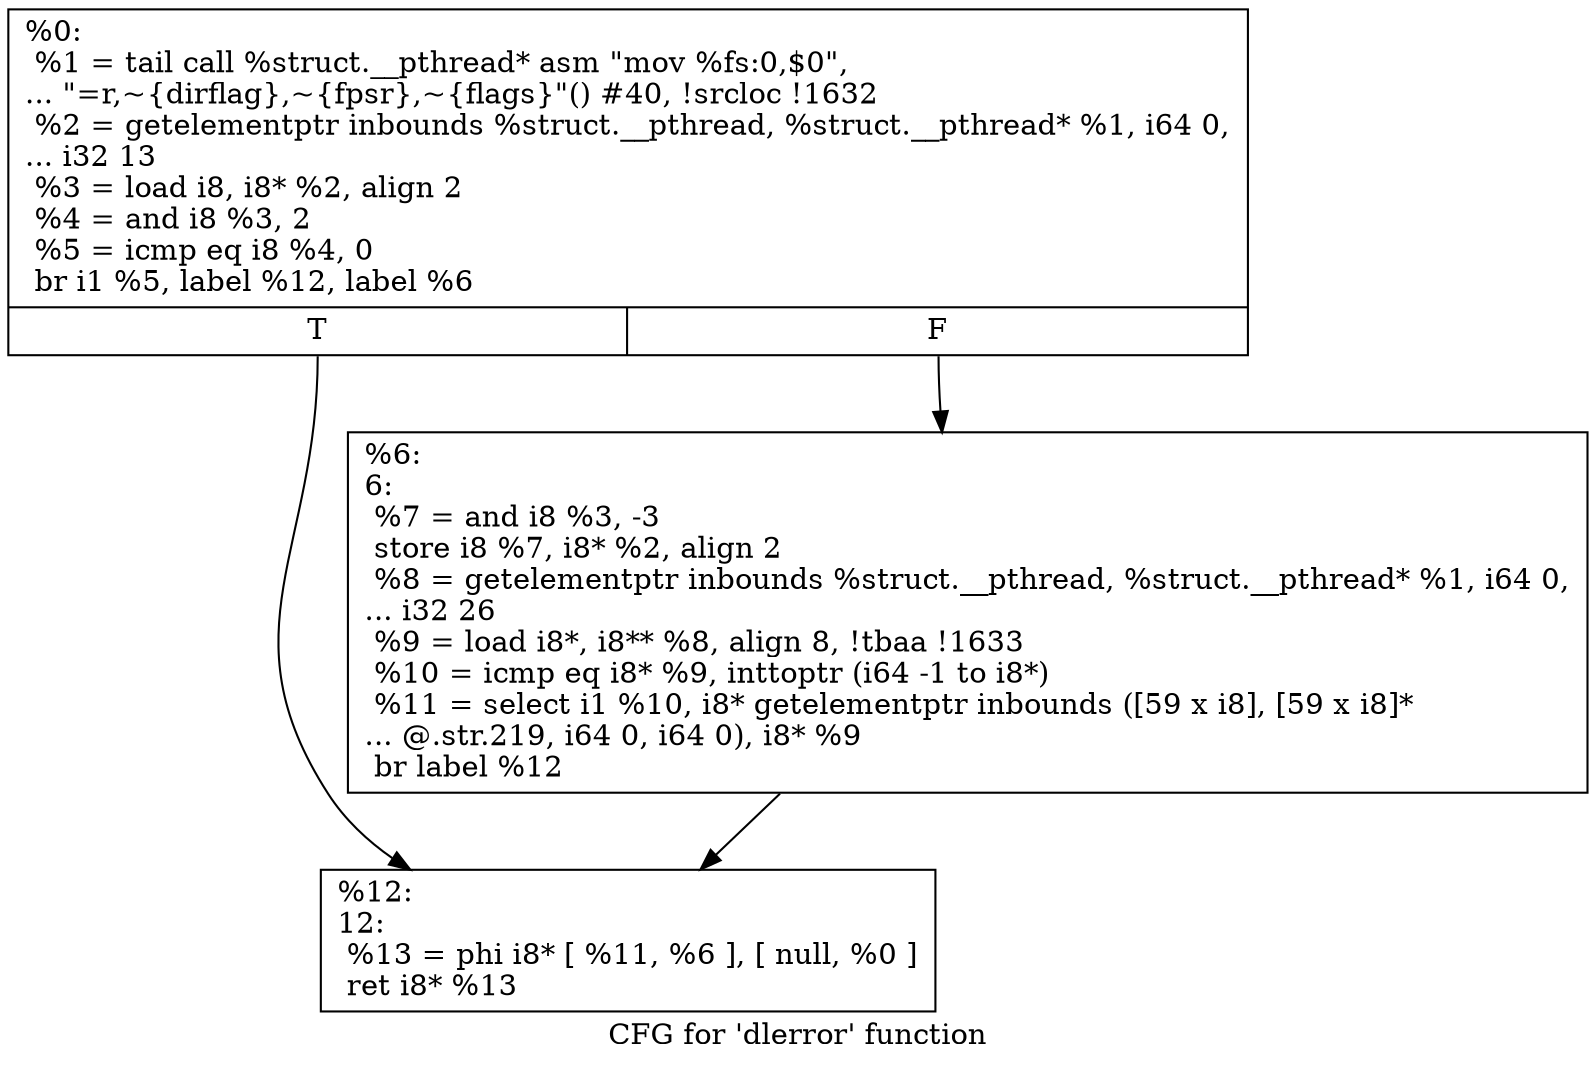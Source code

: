 digraph "CFG for 'dlerror' function" {
	label="CFG for 'dlerror' function";

	Node0x1bf0850 [shape=record,label="{%0:\l  %1 = tail call %struct.__pthread* asm \"mov %fs:0,$0\",\l... \"=r,~\{dirflag\},~\{fpsr\},~\{flags\}\"() #40, !srcloc !1632\l  %2 = getelementptr inbounds %struct.__pthread, %struct.__pthread* %1, i64 0,\l... i32 13\l  %3 = load i8, i8* %2, align 2\l  %4 = and i8 %3, 2\l  %5 = icmp eq i8 %4, 0\l  br i1 %5, label %12, label %6\l|{<s0>T|<s1>F}}"];
	Node0x1bf0850:s0 -> Node0x1bf0bb0;
	Node0x1bf0850:s1 -> Node0x1bf0b60;
	Node0x1bf0b60 [shape=record,label="{%6:\l6:                                                \l  %7 = and i8 %3, -3\l  store i8 %7, i8* %2, align 2\l  %8 = getelementptr inbounds %struct.__pthread, %struct.__pthread* %1, i64 0,\l... i32 26\l  %9 = load i8*, i8** %8, align 8, !tbaa !1633\l  %10 = icmp eq i8* %9, inttoptr (i64 -1 to i8*)\l  %11 = select i1 %10, i8* getelementptr inbounds ([59 x i8], [59 x i8]*\l... @.str.219, i64 0, i64 0), i8* %9\l  br label %12\l}"];
	Node0x1bf0b60 -> Node0x1bf0bb0;
	Node0x1bf0bb0 [shape=record,label="{%12:\l12:                                               \l  %13 = phi i8* [ %11, %6 ], [ null, %0 ]\l  ret i8* %13\l}"];
}

